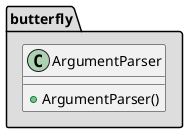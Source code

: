 @startuml
'https://plantuml.com/sequence-diagram

package butterfly #DDDDDD
{

class ArgumentParser
{


    +ArgumentParser()

}

}
@enduml